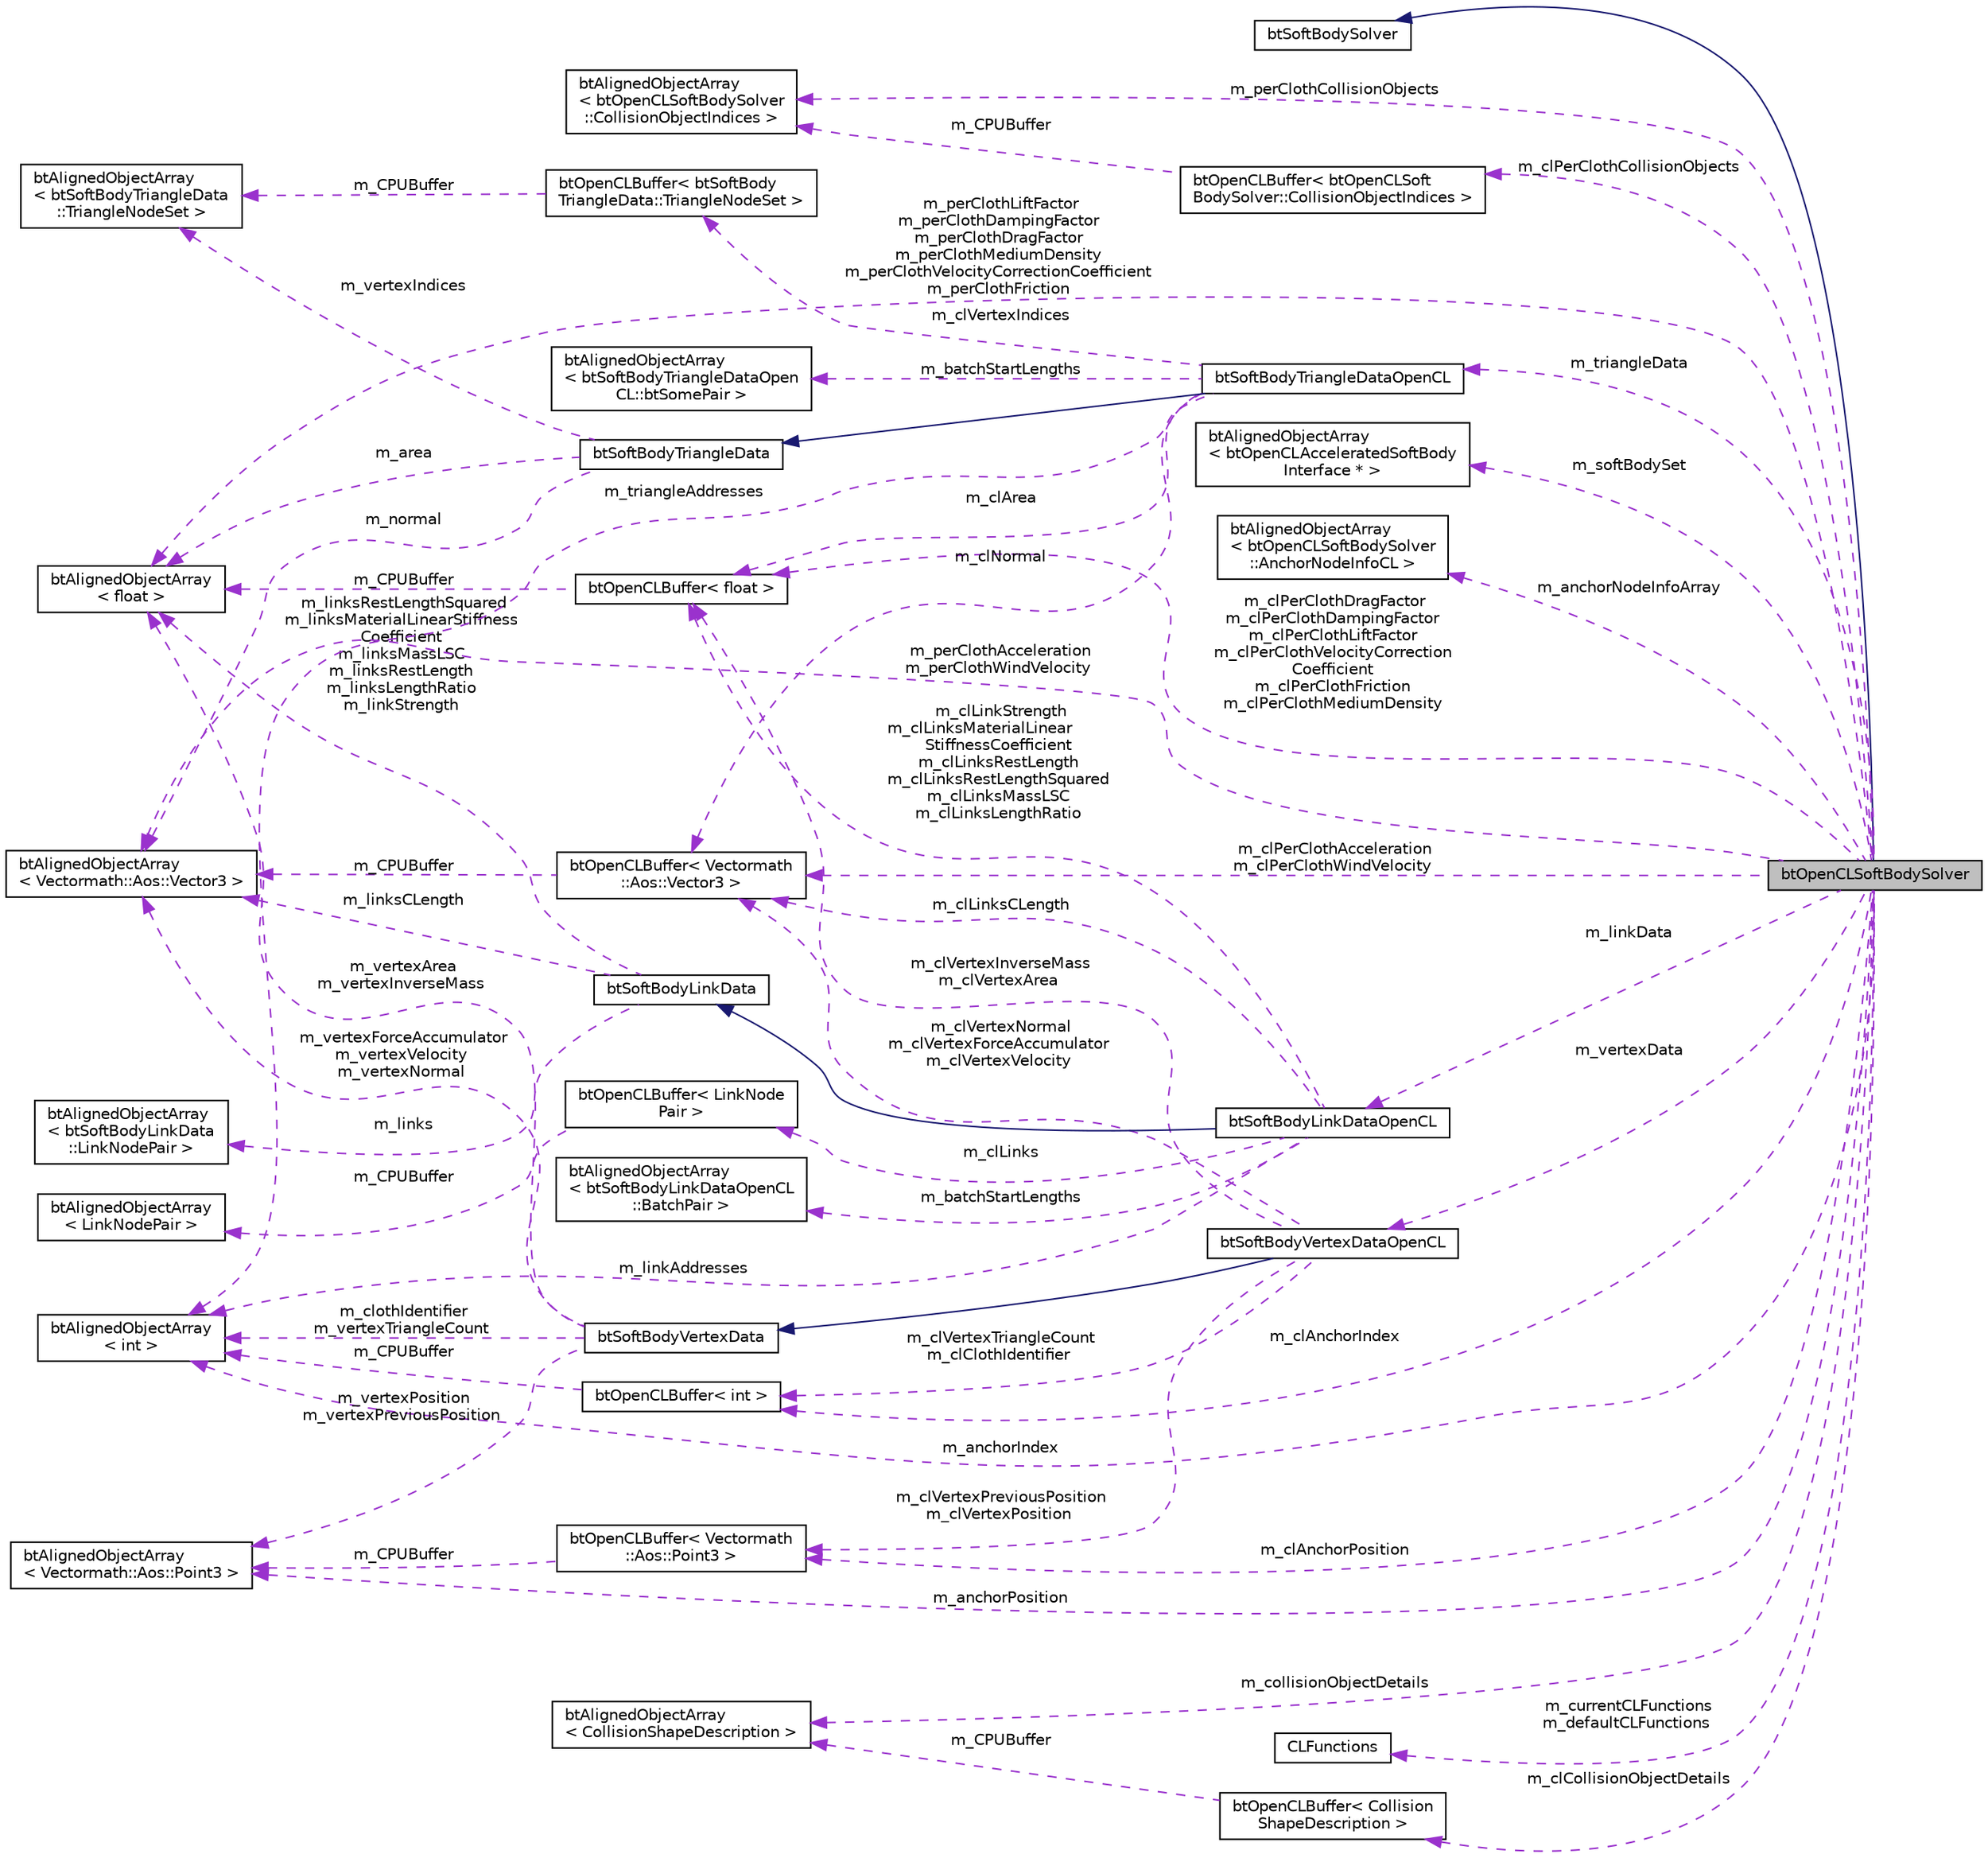 digraph "btOpenCLSoftBodySolver"
{
  edge [fontname="Helvetica",fontsize="10",labelfontname="Helvetica",labelfontsize="10"];
  node [fontname="Helvetica",fontsize="10",shape=record];
  rankdir="LR";
  Node1 [label="btOpenCLSoftBodySolver",height=0.2,width=0.4,color="black", fillcolor="grey75", style="filled", fontcolor="black"];
  Node2 -> Node1 [dir="back",color="midnightblue",fontsize="10",style="solid",fontname="Helvetica"];
  Node2 [label="btSoftBodySolver",height=0.2,width=0.4,color="black", fillcolor="white", style="filled",URL="$classbt_soft_body_solver.html"];
  Node3 -> Node1 [dir="back",color="darkorchid3",fontsize="10",style="dashed",label=" m_clPerClothDragFactor\nm_clPerClothDampingFactor\nm_clPerClothLiftFactor\nm_clPerClothVelocityCorrection\lCoefficient\nm_clPerClothFriction\nm_clPerClothMediumDensity" ,fontname="Helvetica"];
  Node3 [label="btOpenCLBuffer\< float \>",height=0.2,width=0.4,color="black", fillcolor="white", style="filled",URL="$classbt_open_c_l_buffer.html"];
  Node4 -> Node3 [dir="back",color="darkorchid3",fontsize="10",style="dashed",label=" m_CPUBuffer" ,fontname="Helvetica"];
  Node4 [label="btAlignedObjectArray\l\< float \>",height=0.2,width=0.4,color="black", fillcolor="white", style="filled",URL="$classbt_aligned_object_array.html"];
  Node5 -> Node1 [dir="back",color="darkorchid3",fontsize="10",style="dashed",label=" m_clPerClothAcceleration\nm_clPerClothWindVelocity" ,fontname="Helvetica"];
  Node5 [label="btOpenCLBuffer\< Vectormath\l::Aos::Vector3 \>",height=0.2,width=0.4,color="black", fillcolor="white", style="filled",URL="$classbt_open_c_l_buffer.html"];
  Node6 -> Node5 [dir="back",color="darkorchid3",fontsize="10",style="dashed",label=" m_CPUBuffer" ,fontname="Helvetica"];
  Node6 [label="btAlignedObjectArray\l\< Vectormath::Aos::Vector3 \>",height=0.2,width=0.4,color="black", fillcolor="white", style="filled",URL="$classbt_aligned_object_array.html"];
  Node6 -> Node1 [dir="back",color="darkorchid3",fontsize="10",style="dashed",label=" m_perClothAcceleration\nm_perClothWindVelocity" ,fontname="Helvetica"];
  Node7 -> Node1 [dir="back",color="darkorchid3",fontsize="10",style="dashed",label=" m_softBodySet" ,fontname="Helvetica"];
  Node7 [label="btAlignedObjectArray\l\< btOpenCLAcceleratedSoftBody\lInterface * \>",height=0.2,width=0.4,color="black", fillcolor="white", style="filled",URL="$classbt_aligned_object_array.html"];
  Node8 -> Node1 [dir="back",color="darkorchid3",fontsize="10",style="dashed",label=" m_anchorNodeInfoArray" ,fontname="Helvetica"];
  Node8 [label="btAlignedObjectArray\l\< btOpenCLSoftBodySolver\l::AnchorNodeInfoCL \>",height=0.2,width=0.4,color="black", fillcolor="white", style="filled",URL="$classbt_aligned_object_array.html"];
  Node9 -> Node1 [dir="back",color="darkorchid3",fontsize="10",style="dashed",label=" m_clPerClothCollisionObjects" ,fontname="Helvetica"];
  Node9 [label="btOpenCLBuffer\< btOpenCLSoft\lBodySolver::CollisionObjectIndices \>",height=0.2,width=0.4,color="black", fillcolor="white", style="filled",URL="$classbt_open_c_l_buffer.html"];
  Node10 -> Node9 [dir="back",color="darkorchid3",fontsize="10",style="dashed",label=" m_CPUBuffer" ,fontname="Helvetica"];
  Node10 [label="btAlignedObjectArray\l\< btOpenCLSoftBodySolver\l::CollisionObjectIndices \>",height=0.2,width=0.4,color="black", fillcolor="white", style="filled",URL="$classbt_aligned_object_array.html"];
  Node11 -> Node1 [dir="back",color="darkorchid3",fontsize="10",style="dashed",label=" m_triangleData" ,fontname="Helvetica"];
  Node11 [label="btSoftBodyTriangleDataOpenCL",height=0.2,width=0.4,color="black", fillcolor="white", style="filled",URL="$classbt_soft_body_triangle_data_open_c_l.html"];
  Node12 -> Node11 [dir="back",color="midnightblue",fontsize="10",style="solid",fontname="Helvetica"];
  Node12 [label="btSoftBodyTriangleData",height=0.2,width=0.4,color="black", fillcolor="white", style="filled",URL="$classbt_soft_body_triangle_data.html"];
  Node6 -> Node12 [dir="back",color="darkorchid3",fontsize="10",style="dashed",label=" m_normal" ,fontname="Helvetica"];
  Node13 -> Node12 [dir="back",color="darkorchid3",fontsize="10",style="dashed",label=" m_vertexIndices" ,fontname="Helvetica"];
  Node13 [label="btAlignedObjectArray\l\< btSoftBodyTriangleData\l::TriangleNodeSet \>",height=0.2,width=0.4,color="black", fillcolor="white", style="filled",URL="$classbt_aligned_object_array.html"];
  Node4 -> Node12 [dir="back",color="darkorchid3",fontsize="10",style="dashed",label=" m_area" ,fontname="Helvetica"];
  Node5 -> Node11 [dir="back",color="darkorchid3",fontsize="10",style="dashed",label=" m_clNormal" ,fontname="Helvetica"];
  Node3 -> Node11 [dir="back",color="darkorchid3",fontsize="10",style="dashed",label=" m_clArea" ,fontname="Helvetica"];
  Node14 -> Node11 [dir="back",color="darkorchid3",fontsize="10",style="dashed",label=" m_triangleAddresses" ,fontname="Helvetica"];
  Node14 [label="btAlignedObjectArray\l\< int \>",height=0.2,width=0.4,color="black", fillcolor="white", style="filled",URL="$classbt_aligned_object_array.html"];
  Node15 -> Node11 [dir="back",color="darkorchid3",fontsize="10",style="dashed",label=" m_batchStartLengths" ,fontname="Helvetica"];
  Node15 [label="btAlignedObjectArray\l\< btSoftBodyTriangleDataOpen\lCL::btSomePair \>",height=0.2,width=0.4,color="black", fillcolor="white", style="filled",URL="$classbt_aligned_object_array.html"];
  Node16 -> Node11 [dir="back",color="darkorchid3",fontsize="10",style="dashed",label=" m_clVertexIndices" ,fontname="Helvetica"];
  Node16 [label="btOpenCLBuffer\< btSoftBody\lTriangleData::TriangleNodeSet \>",height=0.2,width=0.4,color="black", fillcolor="white", style="filled",URL="$classbt_open_c_l_buffer.html"];
  Node13 -> Node16 [dir="back",color="darkorchid3",fontsize="10",style="dashed",label=" m_CPUBuffer" ,fontname="Helvetica"];
  Node17 -> Node1 [dir="back",color="darkorchid3",fontsize="10",style="dashed",label=" m_vertexData" ,fontname="Helvetica"];
  Node17 [label="btSoftBodyVertexDataOpenCL",height=0.2,width=0.4,color="black", fillcolor="white", style="filled",URL="$classbt_soft_body_vertex_data_open_c_l.html"];
  Node18 -> Node17 [dir="back",color="midnightblue",fontsize="10",style="solid",fontname="Helvetica"];
  Node18 [label="btSoftBodyVertexData",height=0.2,width=0.4,color="black", fillcolor="white", style="filled",URL="$classbt_soft_body_vertex_data.html"];
  Node6 -> Node18 [dir="back",color="darkorchid3",fontsize="10",style="dashed",label=" m_vertexForceAccumulator\nm_vertexVelocity\nm_vertexNormal" ,fontname="Helvetica"];
  Node4 -> Node18 [dir="back",color="darkorchid3",fontsize="10",style="dashed",label=" m_vertexArea\nm_vertexInverseMass" ,fontname="Helvetica"];
  Node14 -> Node18 [dir="back",color="darkorchid3",fontsize="10",style="dashed",label=" m_clothIdentifier\nm_vertexTriangleCount" ,fontname="Helvetica"];
  Node19 -> Node18 [dir="back",color="darkorchid3",fontsize="10",style="dashed",label=" m_vertexPosition\nm_vertexPreviousPosition" ,fontname="Helvetica"];
  Node19 [label="btAlignedObjectArray\l\< Vectormath::Aos::Point3 \>",height=0.2,width=0.4,color="black", fillcolor="white", style="filled",URL="$classbt_aligned_object_array.html"];
  Node3 -> Node17 [dir="back",color="darkorchid3",fontsize="10",style="dashed",label=" m_clVertexInverseMass\nm_clVertexArea" ,fontname="Helvetica"];
  Node5 -> Node17 [dir="back",color="darkorchid3",fontsize="10",style="dashed",label=" m_clVertexNormal\nm_clVertexForceAccumulator\nm_clVertexVelocity" ,fontname="Helvetica"];
  Node20 -> Node17 [dir="back",color="darkorchid3",fontsize="10",style="dashed",label=" m_clVertexPreviousPosition\nm_clVertexPosition" ,fontname="Helvetica"];
  Node20 [label="btOpenCLBuffer\< Vectormath\l::Aos::Point3 \>",height=0.2,width=0.4,color="black", fillcolor="white", style="filled",URL="$classbt_open_c_l_buffer.html"];
  Node19 -> Node20 [dir="back",color="darkorchid3",fontsize="10",style="dashed",label=" m_CPUBuffer" ,fontname="Helvetica"];
  Node21 -> Node17 [dir="back",color="darkorchid3",fontsize="10",style="dashed",label=" m_clVertexTriangleCount\nm_clClothIdentifier" ,fontname="Helvetica"];
  Node21 [label="btOpenCLBuffer\< int \>",height=0.2,width=0.4,color="black", fillcolor="white", style="filled",URL="$classbt_open_c_l_buffer.html"];
  Node14 -> Node21 [dir="back",color="darkorchid3",fontsize="10",style="dashed",label=" m_CPUBuffer" ,fontname="Helvetica"];
  Node20 -> Node1 [dir="back",color="darkorchid3",fontsize="10",style="dashed",label=" m_clAnchorPosition" ,fontname="Helvetica"];
  Node22 -> Node1 [dir="back",color="darkorchid3",fontsize="10",style="dashed",label=" m_linkData" ,fontname="Helvetica"];
  Node22 [label="btSoftBodyLinkDataOpenCL",height=0.2,width=0.4,color="black", fillcolor="white", style="filled",URL="$classbt_soft_body_link_data_open_c_l.html"];
  Node23 -> Node22 [dir="back",color="midnightblue",fontsize="10",style="solid",fontname="Helvetica"];
  Node23 [label="btSoftBodyLinkData",height=0.2,width=0.4,color="black", fillcolor="white", style="filled",URL="$classbt_soft_body_link_data.html"];
  Node6 -> Node23 [dir="back",color="darkorchid3",fontsize="10",style="dashed",label=" m_linksCLength" ,fontname="Helvetica"];
  Node4 -> Node23 [dir="back",color="darkorchid3",fontsize="10",style="dashed",label=" m_linksRestLengthSquared\nm_linksMaterialLinearStiffness\lCoefficient\nm_linksMassLSC\nm_linksRestLength\nm_linksLengthRatio\nm_linkStrength" ,fontname="Helvetica"];
  Node24 -> Node23 [dir="back",color="darkorchid3",fontsize="10",style="dashed",label=" m_links" ,fontname="Helvetica"];
  Node24 [label="btAlignedObjectArray\l\< btSoftBodyLinkData\l::LinkNodePair \>",height=0.2,width=0.4,color="black", fillcolor="white", style="filled",URL="$classbt_aligned_object_array.html"];
  Node5 -> Node22 [dir="back",color="darkorchid3",fontsize="10",style="dashed",label=" m_clLinksCLength" ,fontname="Helvetica"];
  Node3 -> Node22 [dir="back",color="darkorchid3",fontsize="10",style="dashed",label=" m_clLinkStrength\nm_clLinksMaterialLinear\lStiffnessCoefficient\nm_clLinksRestLength\nm_clLinksRestLengthSquared\nm_clLinksMassLSC\nm_clLinksLengthRatio" ,fontname="Helvetica"];
  Node25 -> Node22 [dir="back",color="darkorchid3",fontsize="10",style="dashed",label=" m_batchStartLengths" ,fontname="Helvetica"];
  Node25 [label="btAlignedObjectArray\l\< btSoftBodyLinkDataOpenCL\l::BatchPair \>",height=0.2,width=0.4,color="black", fillcolor="white", style="filled",URL="$classbt_aligned_object_array.html"];
  Node14 -> Node22 [dir="back",color="darkorchid3",fontsize="10",style="dashed",label=" m_linkAddresses" ,fontname="Helvetica"];
  Node26 -> Node22 [dir="back",color="darkorchid3",fontsize="10",style="dashed",label=" m_clLinks" ,fontname="Helvetica"];
  Node26 [label="btOpenCLBuffer\< LinkNode\lPair \>",height=0.2,width=0.4,color="black", fillcolor="white", style="filled",URL="$classbt_open_c_l_buffer.html"];
  Node27 -> Node26 [dir="back",color="darkorchid3",fontsize="10",style="dashed",label=" m_CPUBuffer" ,fontname="Helvetica"];
  Node27 [label="btAlignedObjectArray\l\< LinkNodePair \>",height=0.2,width=0.4,color="black", fillcolor="white", style="filled",URL="$classbt_aligned_object_array.html"];
  Node10 -> Node1 [dir="back",color="darkorchid3",fontsize="10",style="dashed",label=" m_perClothCollisionObjects" ,fontname="Helvetica"];
  Node4 -> Node1 [dir="back",color="darkorchid3",fontsize="10",style="dashed",label=" m_perClothLiftFactor\nm_perClothDampingFactor\nm_perClothDragFactor\nm_perClothMediumDensity\nm_perClothVelocityCorrectionCoefficient\nm_perClothFriction" ,fontname="Helvetica"];
  Node14 -> Node1 [dir="back",color="darkorchid3",fontsize="10",style="dashed",label=" m_anchorIndex" ,fontname="Helvetica"];
  Node28 -> Node1 [dir="back",color="darkorchid3",fontsize="10",style="dashed",label=" m_collisionObjectDetails" ,fontname="Helvetica"];
  Node28 [label="btAlignedObjectArray\l\< CollisionShapeDescription \>",height=0.2,width=0.4,color="black", fillcolor="white", style="filled",URL="$classbt_aligned_object_array.html"];
  Node29 -> Node1 [dir="back",color="darkorchid3",fontsize="10",style="dashed",label=" m_currentCLFunctions\nm_defaultCLFunctions" ,fontname="Helvetica"];
  Node29 [label="CLFunctions",height=0.2,width=0.4,color="black", fillcolor="white", style="filled",URL="$class_c_l_functions.html"];
  Node21 -> Node1 [dir="back",color="darkorchid3",fontsize="10",style="dashed",label=" m_clAnchorIndex" ,fontname="Helvetica"];
  Node30 -> Node1 [dir="back",color="darkorchid3",fontsize="10",style="dashed",label=" m_clCollisionObjectDetails" ,fontname="Helvetica"];
  Node30 [label="btOpenCLBuffer\< Collision\lShapeDescription \>",height=0.2,width=0.4,color="black", fillcolor="white", style="filled",URL="$classbt_open_c_l_buffer.html"];
  Node28 -> Node30 [dir="back",color="darkorchid3",fontsize="10",style="dashed",label=" m_CPUBuffer" ,fontname="Helvetica"];
  Node19 -> Node1 [dir="back",color="darkorchid3",fontsize="10",style="dashed",label=" m_anchorPosition" ,fontname="Helvetica"];
}
